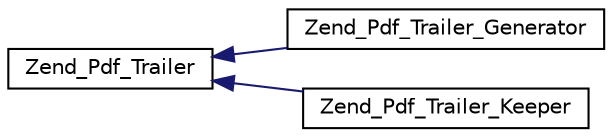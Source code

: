 digraph G
{
  edge [fontname="Helvetica",fontsize="10",labelfontname="Helvetica",labelfontsize="10"];
  node [fontname="Helvetica",fontsize="10",shape=record];
  rankdir="LR";
  Node1 [label="Zend_Pdf_Trailer",height=0.2,width=0.4,color="black", fillcolor="white", style="filled",URL="$class_zend___pdf___trailer.html"];
  Node1 -> Node2 [dir="back",color="midnightblue",fontsize="10",style="solid",fontname="Helvetica"];
  Node2 [label="Zend_Pdf_Trailer_Generator",height=0.2,width=0.4,color="black", fillcolor="white", style="filled",URL="$class_zend___pdf___trailer___generator.html"];
  Node1 -> Node3 [dir="back",color="midnightblue",fontsize="10",style="solid",fontname="Helvetica"];
  Node3 [label="Zend_Pdf_Trailer_Keeper",height=0.2,width=0.4,color="black", fillcolor="white", style="filled",URL="$class_zend___pdf___trailer___keeper.html"];
}

